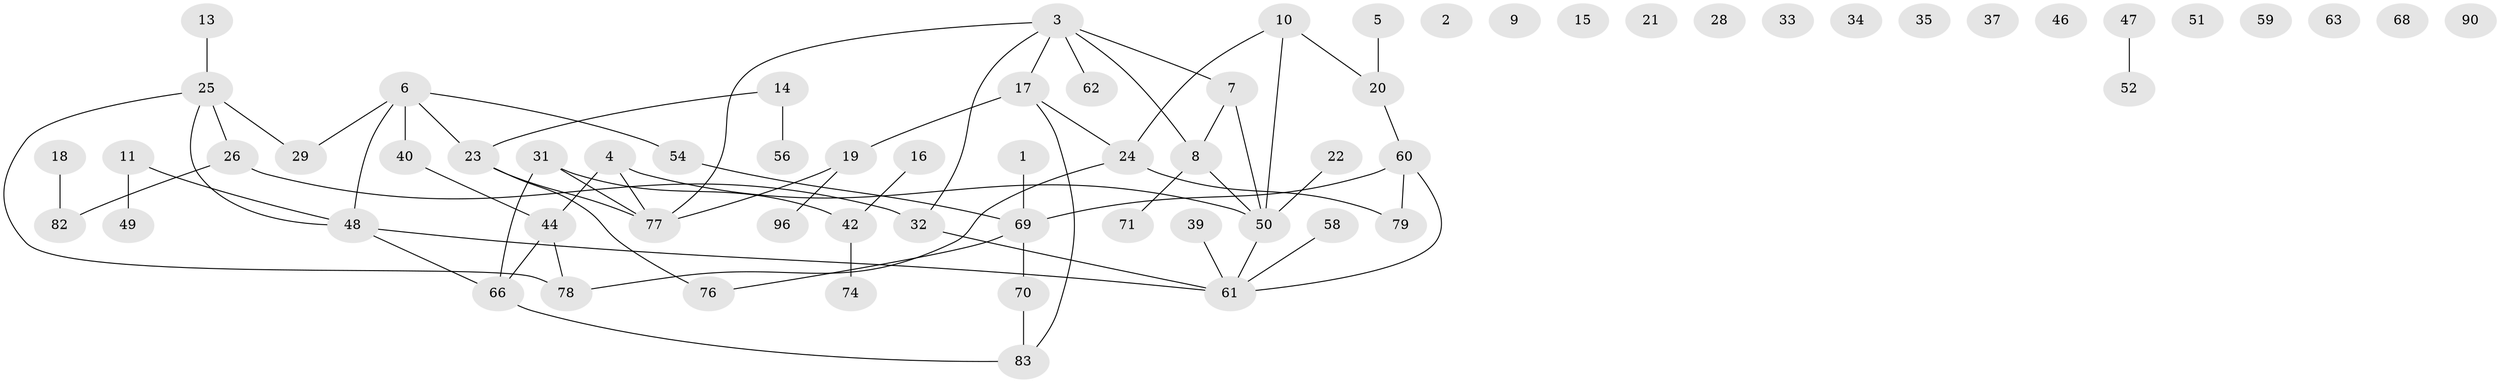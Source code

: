 // Generated by graph-tools (version 1.1) at 2025/23/03/03/25 07:23:28]
// undirected, 66 vertices, 69 edges
graph export_dot {
graph [start="1"]
  node [color=gray90,style=filled];
  1 [super="+94"];
  2;
  3 [super="+93"];
  4 [super="+30"];
  5 [super="+57"];
  6 [super="+27"];
  7 [super="+87"];
  8 [super="+86"];
  9 [super="+41"];
  10;
  11 [super="+12"];
  13;
  14 [super="+72"];
  15;
  16;
  17 [super="+55"];
  18;
  19 [super="+92"];
  20 [super="+38"];
  21 [super="+65"];
  22;
  23 [super="+88"];
  24 [super="+36"];
  25 [super="+45"];
  26 [super="+73"];
  28 [super="+91"];
  29;
  31 [super="+64"];
  32 [super="+53"];
  33;
  34;
  35;
  37;
  39;
  40;
  42 [super="+43"];
  44 [super="+95"];
  46 [super="+85"];
  47;
  48 [super="+89"];
  49;
  50 [super="+81"];
  51;
  52;
  54;
  56;
  58;
  59;
  60 [super="+67"];
  61 [super="+84"];
  62;
  63;
  66;
  68;
  69 [super="+75"];
  70;
  71;
  74;
  76 [super="+80"];
  77;
  78;
  79;
  82;
  83 [super="+97"];
  90;
  96;
  1 -- 69;
  3 -- 77;
  3 -- 62;
  3 -- 8;
  3 -- 32;
  3 -- 7;
  3 -- 17;
  4 -- 50;
  4 -- 77;
  4 -- 44;
  5 -- 20;
  6 -- 54;
  6 -- 40;
  6 -- 29;
  6 -- 23;
  6 -- 48;
  7 -- 8 [weight=2];
  7 -- 50;
  8 -- 50;
  8 -- 71;
  10 -- 20;
  10 -- 24;
  10 -- 50;
  11 -- 48;
  11 -- 49;
  13 -- 25;
  14 -- 56;
  14 -- 23 [weight=2];
  16 -- 42;
  17 -- 19;
  17 -- 83;
  17 -- 24;
  18 -- 82;
  19 -- 77;
  19 -- 96;
  20 -- 60;
  22 -- 50;
  23 -- 77;
  23 -- 76;
  24 -- 78;
  24 -- 79;
  25 -- 29;
  25 -- 48;
  25 -- 78;
  25 -- 26;
  26 -- 32;
  26 -- 82;
  31 -- 66;
  31 -- 42;
  31 -- 77;
  32 -- 61;
  39 -- 61;
  40 -- 44;
  42 -- 74;
  44 -- 66;
  44 -- 78;
  47 -- 52;
  48 -- 61;
  48 -- 66;
  50 -- 61;
  54 -- 69;
  58 -- 61;
  60 -- 69;
  60 -- 79;
  60 -- 61;
  66 -- 83;
  69 -- 70;
  69 -- 76;
  70 -- 83;
}
